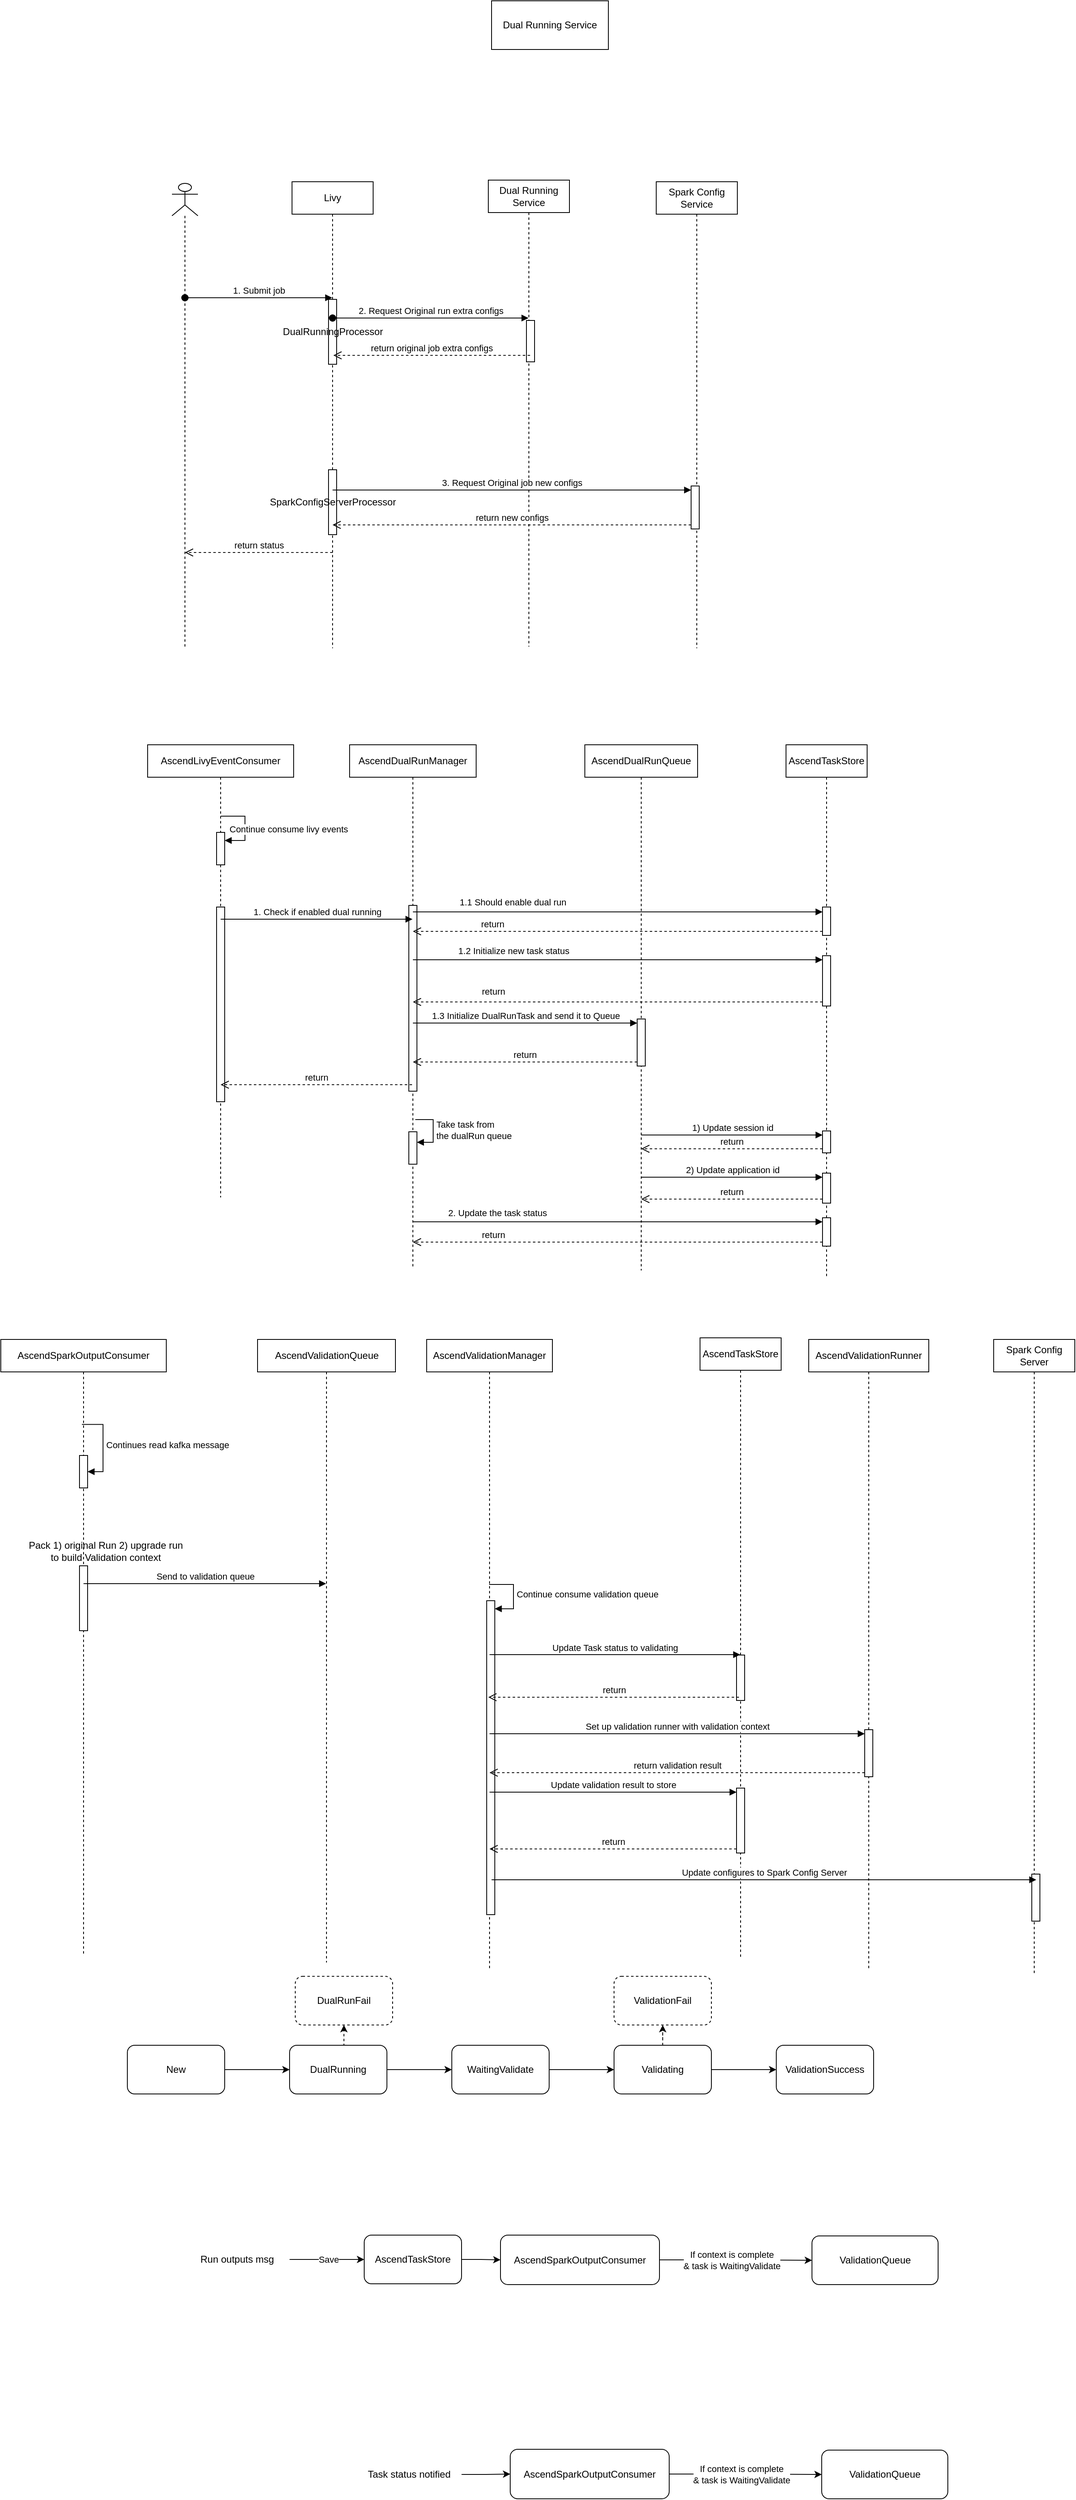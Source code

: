<mxfile version="24.7.13">
  <diagram name="Page-1" id="Ebigb-Bm71CrsAPugMe9">
    <mxGraphModel dx="2234" dy="786" grid="0" gridSize="10" guides="1" tooltips="1" connect="1" arrows="1" fold="1" page="0" pageScale="1" pageWidth="827" pageHeight="1169" math="0" shadow="0">
      <root>
        <mxCell id="0" />
        <mxCell id="1" parent="0" />
        <mxCell id="AuG3FRn_L_Xpiaep_0qI-7" value="Dual Running Service" style="rounded=0;whiteSpace=wrap;html=1;" parent="1" vertex="1">
          <mxGeometry x="32" y="388" width="144" height="60" as="geometry" />
        </mxCell>
        <mxCell id="AuG3FRn_L_Xpiaep_0qI-18" value="Livy" style="shape=umlLifeline;perimeter=lifelinePerimeter;whiteSpace=wrap;html=1;container=1;dropTarget=0;collapsible=0;recursiveResize=0;outlineConnect=0;portConstraint=eastwest;newEdgeStyle={&quot;curved&quot;:0,&quot;rounded&quot;:0};" parent="1" vertex="1">
          <mxGeometry x="-214" y="611" width="100" height="575" as="geometry" />
        </mxCell>
        <mxCell id="AuG3FRn_L_Xpiaep_0qI-24" value="DualRunningProcessor" style="html=1;points=[[0,0,0,0,5],[0,1,0,0,-5],[1,0,0,0,5],[1,1,0,0,-5]];perimeter=orthogonalPerimeter;outlineConnect=0;targetShapes=umlLifeline;portConstraint=eastwest;newEdgeStyle={&quot;curved&quot;:0,&quot;rounded&quot;:0};" parent="AuG3FRn_L_Xpiaep_0qI-18" vertex="1">
          <mxGeometry x="45" y="145" width="10" height="80" as="geometry" />
        </mxCell>
        <mxCell id="AuG3FRn_L_Xpiaep_0qI-28" value="SparkConfigServerProcessor" style="html=1;points=[[0,0,0,0,5],[0,1,0,0,-5],[1,0,0,0,5],[1,1,0,0,-5]];perimeter=orthogonalPerimeter;outlineConnect=0;targetShapes=umlLifeline;portConstraint=eastwest;newEdgeStyle={&quot;curved&quot;:0,&quot;rounded&quot;:0};" parent="AuG3FRn_L_Xpiaep_0qI-18" vertex="1">
          <mxGeometry x="45" y="355" width="10" height="80" as="geometry" />
        </mxCell>
        <mxCell id="AuG3FRn_L_Xpiaep_0qI-19" value="" style="shape=umlLifeline;perimeter=lifelinePerimeter;whiteSpace=wrap;html=1;container=1;dropTarget=0;collapsible=0;recursiveResize=0;outlineConnect=0;portConstraint=eastwest;newEdgeStyle={&quot;curved&quot;:0,&quot;rounded&quot;:0};participant=umlActor;" parent="1" vertex="1">
          <mxGeometry x="-362" y="613" width="32" height="571" as="geometry" />
        </mxCell>
        <mxCell id="AuG3FRn_L_Xpiaep_0qI-20" value="Dual Running Service" style="shape=umlLifeline;perimeter=lifelinePerimeter;whiteSpace=wrap;html=1;container=1;dropTarget=0;collapsible=0;recursiveResize=0;outlineConnect=0;portConstraint=eastwest;newEdgeStyle={&quot;curved&quot;:0,&quot;rounded&quot;:0};" parent="1" vertex="1">
          <mxGeometry x="28" y="609" width="100" height="575" as="geometry" />
        </mxCell>
        <mxCell id="AuG3FRn_L_Xpiaep_0qI-26" value="" style="html=1;points=[[0,0,0,0,5],[0,1,0,0,-5],[1,0,0,0,5],[1,1,0,0,-5]];perimeter=orthogonalPerimeter;outlineConnect=0;targetShapes=umlLifeline;portConstraint=eastwest;newEdgeStyle={&quot;curved&quot;:0,&quot;rounded&quot;:0};" parent="AuG3FRn_L_Xpiaep_0qI-20" vertex="1">
          <mxGeometry x="47" y="173" width="10" height="51" as="geometry" />
        </mxCell>
        <mxCell id="AuG3FRn_L_Xpiaep_0qI-23" value="1. Submit job" style="html=1;verticalAlign=bottom;startArrow=oval;startFill=1;endArrow=block;startSize=8;curved=0;rounded=0;" parent="1" target="AuG3FRn_L_Xpiaep_0qI-18" edge="1">
          <mxGeometry width="60" relative="1" as="geometry">
            <mxPoint x="-346" y="754" as="sourcePoint" />
            <mxPoint x="-286" y="754" as="targetPoint" />
          </mxGeometry>
        </mxCell>
        <mxCell id="AuG3FRn_L_Xpiaep_0qI-25" value="2. Request Original run extra configs" style="html=1;verticalAlign=bottom;startArrow=oval;startFill=1;endArrow=block;startSize=8;curved=0;rounded=0;" parent="1" edge="1">
          <mxGeometry width="60" relative="1" as="geometry">
            <mxPoint x="-164" y="779" as="sourcePoint" />
            <mxPoint x="77.5" y="779" as="targetPoint" />
          </mxGeometry>
        </mxCell>
        <mxCell id="AuG3FRn_L_Xpiaep_0qI-27" value="return original job extra configs" style="html=1;verticalAlign=bottom;endArrow=open;dashed=1;endSize=8;curved=0;rounded=0;" parent="1" edge="1">
          <mxGeometry relative="1" as="geometry">
            <mxPoint x="79.5" y="825" as="sourcePoint" />
            <mxPoint x="-163" y="825" as="targetPoint" />
          </mxGeometry>
        </mxCell>
        <mxCell id="AuG3FRn_L_Xpiaep_0qI-29" value="Spark Config Service" style="shape=umlLifeline;perimeter=lifelinePerimeter;whiteSpace=wrap;html=1;container=1;dropTarget=0;collapsible=0;recursiveResize=0;outlineConnect=0;portConstraint=eastwest;newEdgeStyle={&quot;curved&quot;:0,&quot;rounded&quot;:0};" parent="1" vertex="1">
          <mxGeometry x="235" y="611" width="100" height="575" as="geometry" />
        </mxCell>
        <mxCell id="AuG3FRn_L_Xpiaep_0qI-31" value="" style="html=1;points=[[0,0,0,0,5],[0,1,0,0,-5],[1,0,0,0,5],[1,1,0,0,-5]];perimeter=orthogonalPerimeter;outlineConnect=0;targetShapes=umlLifeline;portConstraint=eastwest;newEdgeStyle={&quot;curved&quot;:0,&quot;rounded&quot;:0};" parent="AuG3FRn_L_Xpiaep_0qI-29" vertex="1">
          <mxGeometry x="43" y="375" width="10" height="53" as="geometry" />
        </mxCell>
        <mxCell id="AuG3FRn_L_Xpiaep_0qI-32" value="3. Request Original job new configs" style="html=1;verticalAlign=bottom;endArrow=block;curved=0;rounded=0;entryX=0;entryY=0;entryDx=0;entryDy=5;" parent="1" source="AuG3FRn_L_Xpiaep_0qI-18" target="AuG3FRn_L_Xpiaep_0qI-31" edge="1">
          <mxGeometry relative="1" as="geometry">
            <mxPoint x="210" y="979" as="sourcePoint" />
          </mxGeometry>
        </mxCell>
        <mxCell id="AuG3FRn_L_Xpiaep_0qI-33" value="return new configs" style="html=1;verticalAlign=bottom;endArrow=open;dashed=1;endSize=8;curved=0;rounded=0;exitX=0;exitY=1;exitDx=0;exitDy=-5;" parent="1" source="AuG3FRn_L_Xpiaep_0qI-31" target="AuG3FRn_L_Xpiaep_0qI-18" edge="1">
          <mxGeometry relative="1" as="geometry">
            <mxPoint x="210" y="1049" as="targetPoint" />
          </mxGeometry>
        </mxCell>
        <mxCell id="AuG3FRn_L_Xpiaep_0qI-34" value="return status" style="html=1;verticalAlign=bottom;endArrow=open;dashed=1;endSize=8;curved=0;rounded=0;" parent="1" target="AuG3FRn_L_Xpiaep_0qI-19" edge="1">
          <mxGeometry relative="1" as="geometry">
            <mxPoint x="-164" y="1068" as="sourcePoint" />
            <mxPoint x="-244" y="1068" as="targetPoint" />
          </mxGeometry>
        </mxCell>
        <mxCell id="AuG3FRn_L_Xpiaep_0qI-35" value="AscendLivyEventConsumer" style="shape=umlLifeline;perimeter=lifelinePerimeter;whiteSpace=wrap;html=1;container=1;dropTarget=0;collapsible=0;recursiveResize=0;outlineConnect=0;portConstraint=eastwest;newEdgeStyle={&quot;curved&quot;:0,&quot;rounded&quot;:0};" parent="1" vertex="1">
          <mxGeometry x="-392" y="1305" width="180" height="558" as="geometry" />
        </mxCell>
        <mxCell id="AuG3FRn_L_Xpiaep_0qI-43" value="" style="html=1;points=[[0,0,0,0,5],[0,1,0,0,-5],[1,0,0,0,5],[1,1,0,0,-5]];perimeter=orthogonalPerimeter;outlineConnect=0;targetShapes=umlLifeline;portConstraint=eastwest;newEdgeStyle={&quot;curved&quot;:0,&quot;rounded&quot;:0};" parent="AuG3FRn_L_Xpiaep_0qI-35" vertex="1">
          <mxGeometry x="85" y="200" width="10" height="240" as="geometry" />
        </mxCell>
        <mxCell id="TLrPw7dI0EC6EL-AitkG-3" value="" style="html=1;points=[[0,0,0,0,5],[0,1,0,0,-5],[1,0,0,0,5],[1,1,0,0,-5]];perimeter=orthogonalPerimeter;outlineConnect=0;targetShapes=umlLifeline;portConstraint=eastwest;newEdgeStyle={&quot;curved&quot;:0,&quot;rounded&quot;:0};" parent="AuG3FRn_L_Xpiaep_0qI-35" vertex="1">
          <mxGeometry x="85" y="108" width="10" height="40" as="geometry" />
        </mxCell>
        <mxCell id="TLrPw7dI0EC6EL-AitkG-4" value="Continue consume livy events" style="html=1;align=left;spacingLeft=2;endArrow=block;rounded=0;edgeStyle=orthogonalEdgeStyle;curved=0;rounded=0;" parent="AuG3FRn_L_Xpiaep_0qI-35" target="TLrPw7dI0EC6EL-AitkG-3" edge="1">
          <mxGeometry x="0.953" y="-14" relative="1" as="geometry">
            <mxPoint x="90" y="88" as="sourcePoint" />
            <Array as="points">
              <mxPoint x="120" y="118" />
            </Array>
            <mxPoint as="offset" />
          </mxGeometry>
        </mxCell>
        <mxCell id="AuG3FRn_L_Xpiaep_0qI-46" value="AscendDualRunManager" style="shape=umlLifeline;perimeter=lifelinePerimeter;whiteSpace=wrap;html=1;container=1;dropTarget=0;collapsible=0;recursiveResize=0;outlineConnect=0;portConstraint=eastwest;newEdgeStyle={&quot;curved&quot;:0,&quot;rounded&quot;:0};" parent="1" vertex="1">
          <mxGeometry x="-143" y="1305" width="156" height="645" as="geometry" />
        </mxCell>
        <mxCell id="AuG3FRn_L_Xpiaep_0qI-47" value="" style="html=1;points=[[0,0,0,0,5],[0,1,0,0,-5],[1,0,0,0,5],[1,1,0,0,-5]];perimeter=orthogonalPerimeter;outlineConnect=0;targetShapes=umlLifeline;portConstraint=eastwest;newEdgeStyle={&quot;curved&quot;:0,&quot;rounded&quot;:0};" parent="AuG3FRn_L_Xpiaep_0qI-46" vertex="1">
          <mxGeometry x="73" y="198" width="10" height="229" as="geometry" />
        </mxCell>
        <mxCell id="KbIHMXOwM4G_5358gfrq-24" value="" style="html=1;points=[[0,0,0,0,5],[0,1,0,0,-5],[1,0,0,0,5],[1,1,0,0,-5]];perimeter=orthogonalPerimeter;outlineConnect=0;targetShapes=umlLifeline;portConstraint=eastwest;newEdgeStyle={&quot;curved&quot;:0,&quot;rounded&quot;:0};" parent="AuG3FRn_L_Xpiaep_0qI-46" vertex="1">
          <mxGeometry x="73" y="477" width="10" height="40" as="geometry" />
        </mxCell>
        <mxCell id="KbIHMXOwM4G_5358gfrq-25" value="Take task from&amp;nbsp;&lt;div&gt;the dualRun queue&lt;/div&gt;" style="html=1;align=left;spacingLeft=2;endArrow=block;rounded=0;edgeStyle=orthogonalEdgeStyle;curved=0;rounded=0;" parent="AuG3FRn_L_Xpiaep_0qI-46" target="KbIHMXOwM4G_5358gfrq-24" edge="1">
          <mxGeometry relative="1" as="geometry">
            <mxPoint x="81" y="462" as="sourcePoint" />
            <Array as="points">
              <mxPoint x="103" y="490" />
            </Array>
          </mxGeometry>
        </mxCell>
        <mxCell id="AuG3FRn_L_Xpiaep_0qI-49" value="1. Check if enabled dual running" style="html=1;verticalAlign=bottom;endArrow=block;curved=0;rounded=0;" parent="1" source="AuG3FRn_L_Xpiaep_0qI-35" target="AuG3FRn_L_Xpiaep_0qI-46" edge="1">
          <mxGeometry width="80" relative="1" as="geometry">
            <mxPoint x="-275" y="1501" as="sourcePoint" />
            <mxPoint x="-195" y="1501" as="targetPoint" />
            <Array as="points">
              <mxPoint x="-242" y="1520" />
            </Array>
          </mxGeometry>
        </mxCell>
        <mxCell id="AuG3FRn_L_Xpiaep_0qI-52" value="AscendTaskStore" style="shape=umlLifeline;perimeter=lifelinePerimeter;whiteSpace=wrap;html=1;container=1;dropTarget=0;collapsible=0;recursiveResize=0;outlineConnect=0;portConstraint=eastwest;newEdgeStyle={&quot;curved&quot;:0,&quot;rounded&quot;:0};" parent="1" vertex="1">
          <mxGeometry x="395" y="1305" width="100" height="657" as="geometry" />
        </mxCell>
        <mxCell id="AuG3FRn_L_Xpiaep_0qI-53" value="" style="html=1;points=[[0,0,0,0,5],[0,1,0,0,-5],[1,0,0,0,5],[1,1,0,0,-5]];perimeter=orthogonalPerimeter;outlineConnect=0;targetShapes=umlLifeline;portConstraint=eastwest;newEdgeStyle={&quot;curved&quot;:0,&quot;rounded&quot;:0};" parent="AuG3FRn_L_Xpiaep_0qI-52" vertex="1">
          <mxGeometry x="45" y="200" width="10" height="35" as="geometry" />
        </mxCell>
        <mxCell id="AuG3FRn_L_Xpiaep_0qI-56" value="" style="html=1;points=[[0,0,0,0,5],[0,1,0,0,-5],[1,0,0,0,5],[1,1,0,0,-5]];perimeter=orthogonalPerimeter;outlineConnect=0;targetShapes=umlLifeline;portConstraint=eastwest;newEdgeStyle={&quot;curved&quot;:0,&quot;rounded&quot;:0};" parent="AuG3FRn_L_Xpiaep_0qI-52" vertex="1">
          <mxGeometry x="45" y="260" width="10" height="62" as="geometry" />
        </mxCell>
        <mxCell id="KbIHMXOwM4G_5358gfrq-26" value="" style="html=1;points=[[0,0,0,0,5],[0,1,0,0,-5],[1,0,0,0,5],[1,1,0,0,-5]];perimeter=orthogonalPerimeter;outlineConnect=0;targetShapes=umlLifeline;portConstraint=eastwest;newEdgeStyle={&quot;curved&quot;:0,&quot;rounded&quot;:0};" parent="AuG3FRn_L_Xpiaep_0qI-52" vertex="1">
          <mxGeometry x="45" y="476" width="10" height="27" as="geometry" />
        </mxCell>
        <mxCell id="KbIHMXOwM4G_5358gfrq-29" value="" style="html=1;points=[[0,0,0,0,5],[0,1,0,0,-5],[1,0,0,0,5],[1,1,0,0,-5]];perimeter=orthogonalPerimeter;outlineConnect=0;targetShapes=umlLifeline;portConstraint=eastwest;newEdgeStyle={&quot;curved&quot;:0,&quot;rounded&quot;:0};" parent="AuG3FRn_L_Xpiaep_0qI-52" vertex="1">
          <mxGeometry x="45" y="528" width="10" height="37" as="geometry" />
        </mxCell>
        <mxCell id="KbIHMXOwM4G_5358gfrq-32" value="" style="html=1;points=[[0,0,0,0,5],[0,1,0,0,-5],[1,0,0,0,5],[1,1,0,0,-5]];perimeter=orthogonalPerimeter;outlineConnect=0;targetShapes=umlLifeline;portConstraint=eastwest;newEdgeStyle={&quot;curved&quot;:0,&quot;rounded&quot;:0};" parent="AuG3FRn_L_Xpiaep_0qI-52" vertex="1">
          <mxGeometry x="45" y="583" width="10" height="35" as="geometry" />
        </mxCell>
        <mxCell id="AuG3FRn_L_Xpiaep_0qI-54" value="1.1 Should enable dual run" style="html=1;verticalAlign=bottom;endArrow=block;curved=0;rounded=0;" parent="1" source="AuG3FRn_L_Xpiaep_0qI-46" target="AuG3FRn_L_Xpiaep_0qI-53" edge="1">
          <mxGeometry x="-0.513" y="3" width="80" relative="1" as="geometry">
            <mxPoint x="-38" y="1509" as="sourcePoint" />
            <mxPoint x="42" y="1509" as="targetPoint" />
            <mxPoint as="offset" />
            <Array as="points">
              <mxPoint x="181" y="1511" />
            </Array>
          </mxGeometry>
        </mxCell>
        <mxCell id="AuG3FRn_L_Xpiaep_0qI-55" value="return" style="html=1;verticalAlign=bottom;endArrow=open;dashed=1;endSize=8;curved=0;rounded=0;exitX=0;exitY=1;exitDx=0;exitDy=-5;exitPerimeter=0;" parent="1" source="AuG3FRn_L_Xpiaep_0qI-53" target="AuG3FRn_L_Xpiaep_0qI-46" edge="1">
          <mxGeometry x="0.611" relative="1" as="geometry">
            <mxPoint x="190" y="1542" as="sourcePoint" />
            <mxPoint x="110" y="1542" as="targetPoint" />
            <mxPoint as="offset" />
          </mxGeometry>
        </mxCell>
        <mxCell id="AuG3FRn_L_Xpiaep_0qI-57" value="1.2 Initialize new task status" style="html=1;verticalAlign=bottom;endArrow=block;curved=0;rounded=0;entryX=0;entryY=0;entryDx=0;entryDy=5;" parent="1" source="AuG3FRn_L_Xpiaep_0qI-46" target="AuG3FRn_L_Xpiaep_0qI-56" edge="1">
          <mxGeometry x="-0.514" y="2" relative="1" as="geometry">
            <mxPoint x="117" y="1570" as="sourcePoint" />
            <mxPoint x="1" as="offset" />
          </mxGeometry>
        </mxCell>
        <mxCell id="AuG3FRn_L_Xpiaep_0qI-58" value="return" style="html=1;verticalAlign=bottom;endArrow=open;dashed=1;endSize=8;curved=0;rounded=0;exitX=0;exitY=1;exitDx=0;exitDy=-5;" parent="1" source="AuG3FRn_L_Xpiaep_0qI-56" target="AuG3FRn_L_Xpiaep_0qI-46" edge="1">
          <mxGeometry x="0.607" y="-4" relative="1" as="geometry">
            <mxPoint x="117" y="1640" as="targetPoint" />
            <mxPoint as="offset" />
          </mxGeometry>
        </mxCell>
        <mxCell id="AuG3FRn_L_Xpiaep_0qI-59" value="AscendDualRunQueue" style="shape=umlLifeline;perimeter=lifelinePerimeter;whiteSpace=wrap;html=1;container=1;dropTarget=0;collapsible=0;recursiveResize=0;outlineConnect=0;portConstraint=eastwest;newEdgeStyle={&quot;curved&quot;:0,&quot;rounded&quot;:0};" parent="1" vertex="1">
          <mxGeometry x="147" y="1305" width="139" height="648" as="geometry" />
        </mxCell>
        <mxCell id="AuG3FRn_L_Xpiaep_0qI-62" value="" style="html=1;points=[[0,0,0,0,5],[0,1,0,0,-5],[1,0,0,0,5],[1,1,0,0,-5]];perimeter=orthogonalPerimeter;outlineConnect=0;targetShapes=umlLifeline;portConstraint=eastwest;newEdgeStyle={&quot;curved&quot;:0,&quot;rounded&quot;:0};" parent="AuG3FRn_L_Xpiaep_0qI-59" vertex="1">
          <mxGeometry x="64.5" y="338" width="10" height="58" as="geometry" />
        </mxCell>
        <mxCell id="AuG3FRn_L_Xpiaep_0qI-63" value="1.3 Initialize DualRunTask and send it to Queue" style="html=1;verticalAlign=bottom;endArrow=block;curved=0;rounded=0;entryX=0;entryY=0;entryDx=0;entryDy=5;" parent="1" source="AuG3FRn_L_Xpiaep_0qI-46" target="AuG3FRn_L_Xpiaep_0qI-62" edge="1">
          <mxGeometry relative="1" as="geometry">
            <mxPoint x="334" y="1651" as="sourcePoint" />
          </mxGeometry>
        </mxCell>
        <mxCell id="AuG3FRn_L_Xpiaep_0qI-64" value="return" style="html=1;verticalAlign=bottom;endArrow=open;dashed=1;endSize=8;curved=0;rounded=0;exitX=0;exitY=1;exitDx=0;exitDy=-5;" parent="1" source="AuG3FRn_L_Xpiaep_0qI-62" target="AuG3FRn_L_Xpiaep_0qI-46" edge="1">
          <mxGeometry relative="1" as="geometry">
            <mxPoint x="334" y="1721" as="targetPoint" />
          </mxGeometry>
        </mxCell>
        <mxCell id="AuG3FRn_L_Xpiaep_0qI-65" value="AscendValidationManager" style="shape=umlLifeline;perimeter=lifelinePerimeter;whiteSpace=wrap;html=1;container=1;dropTarget=0;collapsible=0;recursiveResize=0;outlineConnect=0;portConstraint=eastwest;newEdgeStyle={&quot;curved&quot;:0,&quot;rounded&quot;:0};" parent="1" vertex="1">
          <mxGeometry x="-48" y="2038" width="155" height="777" as="geometry" />
        </mxCell>
        <mxCell id="DmJoxFddULVMHlRJaVPf-3" value="" style="html=1;points=[[0,0,0,0,5],[0,1,0,0,-5],[1,0,0,0,5],[1,1,0,0,-5]];perimeter=orthogonalPerimeter;outlineConnect=0;targetShapes=umlLifeline;portConstraint=eastwest;newEdgeStyle={&quot;curved&quot;:0,&quot;rounded&quot;:0};" parent="AuG3FRn_L_Xpiaep_0qI-65" vertex="1">
          <mxGeometry x="74" y="322" width="10" height="387" as="geometry" />
        </mxCell>
        <mxCell id="DmJoxFddULVMHlRJaVPf-4" value="Continue consume validation queue" style="html=1;align=left;spacingLeft=2;endArrow=block;rounded=0;edgeStyle=orthogonalEdgeStyle;curved=0;rounded=0;" parent="AuG3FRn_L_Xpiaep_0qI-65" target="DmJoxFddULVMHlRJaVPf-3" edge="1">
          <mxGeometry relative="1" as="geometry">
            <mxPoint x="77" y="302" as="sourcePoint" />
            <Array as="points">
              <mxPoint x="107" y="332" />
            </Array>
          </mxGeometry>
        </mxCell>
        <mxCell id="AuG3FRn_L_Xpiaep_0qI-66" value="AscendSparkOutputConsumer" style="shape=umlLifeline;perimeter=lifelinePerimeter;whiteSpace=wrap;html=1;container=1;dropTarget=0;collapsible=0;recursiveResize=0;outlineConnect=0;portConstraint=eastwest;newEdgeStyle={&quot;curved&quot;:0,&quot;rounded&quot;:0};" parent="1" vertex="1">
          <mxGeometry x="-573" y="2038" width="204" height="759" as="geometry" />
        </mxCell>
        <mxCell id="AuG3FRn_L_Xpiaep_0qI-69" value="" style="html=1;points=[[0,0,0,0,5],[0,1,0,0,-5],[1,0,0,0,5],[1,1,0,0,-5]];perimeter=orthogonalPerimeter;outlineConnect=0;targetShapes=umlLifeline;portConstraint=eastwest;newEdgeStyle={&quot;curved&quot;:0,&quot;rounded&quot;:0};" parent="AuG3FRn_L_Xpiaep_0qI-66" vertex="1">
          <mxGeometry x="97" y="143" width="10" height="40" as="geometry" />
        </mxCell>
        <mxCell id="AuG3FRn_L_Xpiaep_0qI-70" value="Continues read kafka message" style="html=1;align=left;spacingLeft=2;endArrow=block;rounded=0;edgeStyle=orthogonalEdgeStyle;curved=0;rounded=0;exitX=0.49;exitY=0.138;exitDx=0;exitDy=0;exitPerimeter=0;" parent="AuG3FRn_L_Xpiaep_0qI-66" target="AuG3FRn_L_Xpiaep_0qI-69" edge="1" source="AuG3FRn_L_Xpiaep_0qI-66">
          <mxGeometry relative="1" as="geometry">
            <mxPoint x="108" y="122" as="sourcePoint" />
            <Array as="points">
              <mxPoint x="126" y="105" />
              <mxPoint x="126" y="163" />
            </Array>
          </mxGeometry>
        </mxCell>
        <mxCell id="AuG3FRn_L_Xpiaep_0qI-74" value="" style="html=1;points=[[0,0,0,0,5],[0,1,0,0,-5],[1,0,0,0,5],[1,1,0,0,-5]];perimeter=orthogonalPerimeter;outlineConnect=0;targetShapes=umlLifeline;portConstraint=eastwest;newEdgeStyle={&quot;curved&quot;:0,&quot;rounded&quot;:0};" parent="AuG3FRn_L_Xpiaep_0qI-66" vertex="1">
          <mxGeometry x="97" y="279" width="10" height="80" as="geometry" />
        </mxCell>
        <mxCell id="AuG3FRn_L_Xpiaep_0qI-75" value="Pack 1) original Run 2) upgrade run to build Validation context" style="text;html=1;align=center;verticalAlign=middle;whiteSpace=wrap;rounded=0;" parent="1" vertex="1">
          <mxGeometry x="-543" y="2284" width="199" height="30" as="geometry" />
        </mxCell>
        <mxCell id="DmJoxFddULVMHlRJaVPf-1" value="AscendValidationQueue" style="shape=umlLifeline;perimeter=lifelinePerimeter;whiteSpace=wrap;html=1;container=1;dropTarget=0;collapsible=0;recursiveResize=0;outlineConnect=0;portConstraint=eastwest;newEdgeStyle={&quot;curved&quot;:0,&quot;rounded&quot;:0};" parent="1" vertex="1">
          <mxGeometry x="-256.5" y="2038" width="170" height="768" as="geometry" />
        </mxCell>
        <mxCell id="DmJoxFddULVMHlRJaVPf-2" value="Send to validation queue" style="html=1;verticalAlign=bottom;endArrow=block;curved=0;rounded=0;" parent="1" target="DmJoxFddULVMHlRJaVPf-1" edge="1" source="AuG3FRn_L_Xpiaep_0qI-66">
          <mxGeometry width="80" relative="1" as="geometry">
            <mxPoint x="-419" y="2351" as="sourcePoint" />
            <mxPoint x="-339" y="2351" as="targetPoint" />
            <Array as="points">
              <mxPoint x="-316" y="2339" />
            </Array>
          </mxGeometry>
        </mxCell>
        <mxCell id="DmJoxFddULVMHlRJaVPf-5" value="AscendTaskStore" style="shape=umlLifeline;perimeter=lifelinePerimeter;whiteSpace=wrap;html=1;container=1;dropTarget=0;collapsible=0;recursiveResize=0;outlineConnect=0;portConstraint=eastwest;newEdgeStyle={&quot;curved&quot;:0,&quot;rounded&quot;:0};" parent="1" vertex="1">
          <mxGeometry x="289" y="2036" width="100" height="765" as="geometry" />
        </mxCell>
        <mxCell id="DmJoxFddULVMHlRJaVPf-9" value="" style="html=1;points=[[0,0,0,0,5],[0,1,0,0,-5],[1,0,0,0,5],[1,1,0,0,-5]];perimeter=orthogonalPerimeter;outlineConnect=0;targetShapes=umlLifeline;portConstraint=eastwest;newEdgeStyle={&quot;curved&quot;:0,&quot;rounded&quot;:0};" parent="DmJoxFddULVMHlRJaVPf-5" vertex="1">
          <mxGeometry x="45" y="391" width="10" height="56" as="geometry" />
        </mxCell>
        <mxCell id="DmJoxFddULVMHlRJaVPf-16" value="" style="html=1;points=[[0,0,0,0,5],[0,1,0,0,-5],[1,0,0,0,5],[1,1,0,0,-5]];perimeter=orthogonalPerimeter;outlineConnect=0;targetShapes=umlLifeline;portConstraint=eastwest;newEdgeStyle={&quot;curved&quot;:0,&quot;rounded&quot;:0};" parent="DmJoxFddULVMHlRJaVPf-5" vertex="1">
          <mxGeometry x="45" y="555" width="10" height="80" as="geometry" />
        </mxCell>
        <mxCell id="DmJoxFddULVMHlRJaVPf-8" value="Update Task status to validating" style="html=1;verticalAlign=bottom;endArrow=block;curved=0;rounded=0;" parent="1" target="DmJoxFddULVMHlRJaVPf-5" edge="1" source="AuG3FRn_L_Xpiaep_0qI-65">
          <mxGeometry width="80" relative="1" as="geometry">
            <mxPoint x="58" y="2423" as="sourcePoint" />
            <mxPoint x="138" y="2423" as="targetPoint" />
          </mxGeometry>
        </mxCell>
        <mxCell id="DmJoxFddULVMHlRJaVPf-10" value="return" style="html=1;verticalAlign=bottom;endArrow=open;dashed=1;endSize=8;curved=0;rounded=0;" parent="1" edge="1">
          <mxGeometry relative="1" as="geometry">
            <mxPoint x="337" y="2479" as="sourcePoint" />
            <mxPoint x="28" y="2479" as="targetPoint" />
          </mxGeometry>
        </mxCell>
        <mxCell id="DmJoxFddULVMHlRJaVPf-11" value="AscendValidationRunner" style="shape=umlLifeline;perimeter=lifelinePerimeter;whiteSpace=wrap;html=1;container=1;dropTarget=0;collapsible=0;recursiveResize=0;outlineConnect=0;portConstraint=eastwest;newEdgeStyle={&quot;curved&quot;:0,&quot;rounded&quot;:0};" parent="1" vertex="1">
          <mxGeometry x="423" y="2038" width="148" height="776" as="geometry" />
        </mxCell>
        <mxCell id="DmJoxFddULVMHlRJaVPf-13" value="" style="html=1;points=[[0,0,0,0,5],[0,1,0,0,-5],[1,0,0,0,5],[1,1,0,0,-5]];perimeter=orthogonalPerimeter;outlineConnect=0;targetShapes=umlLifeline;portConstraint=eastwest;newEdgeStyle={&quot;curved&quot;:0,&quot;rounded&quot;:0};" parent="DmJoxFddULVMHlRJaVPf-11" vertex="1">
          <mxGeometry x="69" y="481" width="10" height="58" as="geometry" />
        </mxCell>
        <mxCell id="DmJoxFddULVMHlRJaVPf-14" value="Set up validation runner with validation context" style="html=1;verticalAlign=bottom;endArrow=block;curved=0;rounded=0;entryX=0;entryY=0;entryDx=0;entryDy=5;" parent="1" source="AuG3FRn_L_Xpiaep_0qI-65" target="DmJoxFddULVMHlRJaVPf-13" edge="1">
          <mxGeometry relative="1" as="geometry">
            <mxPoint x="551" y="2526" as="sourcePoint" />
          </mxGeometry>
        </mxCell>
        <mxCell id="DmJoxFddULVMHlRJaVPf-15" value="return validation result" style="html=1;verticalAlign=bottom;endArrow=open;dashed=1;endSize=8;curved=0;rounded=0;exitX=0;exitY=1;exitDx=0;exitDy=-5;" parent="1" source="DmJoxFddULVMHlRJaVPf-13" target="AuG3FRn_L_Xpiaep_0qI-65" edge="1">
          <mxGeometry relative="1" as="geometry">
            <mxPoint x="551" y="2596" as="targetPoint" />
          </mxGeometry>
        </mxCell>
        <mxCell id="DmJoxFddULVMHlRJaVPf-17" value="Update validation result to store" style="html=1;verticalAlign=bottom;endArrow=block;curved=0;rounded=0;entryX=0;entryY=0;entryDx=0;entryDy=5;" parent="1" source="AuG3FRn_L_Xpiaep_0qI-65" target="DmJoxFddULVMHlRJaVPf-16" edge="1">
          <mxGeometry relative="1" as="geometry">
            <mxPoint x="290" y="2598" as="sourcePoint" />
          </mxGeometry>
        </mxCell>
        <mxCell id="DmJoxFddULVMHlRJaVPf-18" value="return" style="html=1;verticalAlign=bottom;endArrow=open;dashed=1;endSize=8;curved=0;rounded=0;exitX=0;exitY=1;exitDx=0;exitDy=-5;" parent="1" source="DmJoxFddULVMHlRJaVPf-16" target="AuG3FRn_L_Xpiaep_0qI-65" edge="1">
          <mxGeometry relative="1" as="geometry">
            <mxPoint x="290" y="2668" as="targetPoint" />
          </mxGeometry>
        </mxCell>
        <mxCell id="DmJoxFddULVMHlRJaVPf-22" value="Spark Config Server" style="shape=umlLifeline;perimeter=lifelinePerimeter;whiteSpace=wrap;html=1;container=1;dropTarget=0;collapsible=0;recursiveResize=0;outlineConnect=0;portConstraint=eastwest;newEdgeStyle={&quot;curved&quot;:0,&quot;rounded&quot;:0};" parent="1" vertex="1">
          <mxGeometry x="651" y="2038" width="100" height="782" as="geometry" />
        </mxCell>
        <mxCell id="DmJoxFddULVMHlRJaVPf-23" value="" style="html=1;points=[[0,0,0,0,5],[0,1,0,0,-5],[1,0,0,0,5],[1,1,0,0,-5]];perimeter=orthogonalPerimeter;outlineConnect=0;targetShapes=umlLifeline;portConstraint=eastwest;newEdgeStyle={&quot;curved&quot;:0,&quot;rounded&quot;:0};" parent="DmJoxFddULVMHlRJaVPf-22" vertex="1">
          <mxGeometry x="47" y="659" width="10" height="58" as="geometry" />
        </mxCell>
        <mxCell id="DmJoxFddULVMHlRJaVPf-24" value="Update configures to Spark Config Server" style="html=1;verticalAlign=bottom;endArrow=block;curved=0;rounded=0;" parent="1" edge="1">
          <mxGeometry width="80" relative="1" as="geometry">
            <mxPoint x="32" y="2704" as="sourcePoint" />
            <mxPoint x="703.5" y="2704" as="targetPoint" />
          </mxGeometry>
        </mxCell>
        <mxCell id="btJ12CXPb4DE6qDq3Y4i-8" value="" style="edgeStyle=orthogonalEdgeStyle;rounded=0;orthogonalLoop=1;jettySize=auto;html=1;" parent="1" source="btJ12CXPb4DE6qDq3Y4i-6" target="btJ12CXPb4DE6qDq3Y4i-7" edge="1">
          <mxGeometry relative="1" as="geometry" />
        </mxCell>
        <mxCell id="btJ12CXPb4DE6qDq3Y4i-6" value="New" style="rounded=1;whiteSpace=wrap;html=1;" parent="1" vertex="1">
          <mxGeometry x="-417" y="2908" width="120" height="60" as="geometry" />
        </mxCell>
        <mxCell id="btJ12CXPb4DE6qDq3Y4i-10" value="" style="edgeStyle=orthogonalEdgeStyle;rounded=0;orthogonalLoop=1;jettySize=auto;html=1;exitX=0.5;exitY=0;exitDx=0;exitDy=0;entryX=0.5;entryY=1;entryDx=0;entryDy=0;dashed=1;" parent="1" source="btJ12CXPb4DE6qDq3Y4i-7" target="btJ12CXPb4DE6qDq3Y4i-9" edge="1">
          <mxGeometry relative="1" as="geometry" />
        </mxCell>
        <mxCell id="btJ12CXPb4DE6qDq3Y4i-12" value="" style="edgeStyle=orthogonalEdgeStyle;rounded=0;orthogonalLoop=1;jettySize=auto;html=1;" parent="1" source="btJ12CXPb4DE6qDq3Y4i-7" target="btJ12CXPb4DE6qDq3Y4i-11" edge="1">
          <mxGeometry relative="1" as="geometry" />
        </mxCell>
        <mxCell id="btJ12CXPb4DE6qDq3Y4i-7" value="DualRunning" style="whiteSpace=wrap;html=1;rounded=1;" parent="1" vertex="1">
          <mxGeometry x="-217" y="2908" width="120" height="60" as="geometry" />
        </mxCell>
        <mxCell id="btJ12CXPb4DE6qDq3Y4i-9" value="DualRunFail" style="whiteSpace=wrap;html=1;rounded=1;dashed=1;" parent="1" vertex="1">
          <mxGeometry x="-210" y="2823" width="120" height="60" as="geometry" />
        </mxCell>
        <mxCell id="btJ12CXPb4DE6qDq3Y4i-14" value="" style="edgeStyle=orthogonalEdgeStyle;rounded=0;orthogonalLoop=1;jettySize=auto;html=1;" parent="1" source="btJ12CXPb4DE6qDq3Y4i-11" target="btJ12CXPb4DE6qDq3Y4i-13" edge="1">
          <mxGeometry relative="1" as="geometry" />
        </mxCell>
        <mxCell id="btJ12CXPb4DE6qDq3Y4i-11" value="WaitingValidate" style="whiteSpace=wrap;html=1;rounded=1;" parent="1" vertex="1">
          <mxGeometry x="-17" y="2908" width="120" height="60" as="geometry" />
        </mxCell>
        <mxCell id="btJ12CXPb4DE6qDq3Y4i-16" value="" style="edgeStyle=orthogonalEdgeStyle;rounded=0;orthogonalLoop=1;jettySize=auto;html=1;dashed=1;" parent="1" source="btJ12CXPb4DE6qDq3Y4i-13" target="btJ12CXPb4DE6qDq3Y4i-15" edge="1">
          <mxGeometry relative="1" as="geometry" />
        </mxCell>
        <mxCell id="btJ12CXPb4DE6qDq3Y4i-18" value="" style="edgeStyle=orthogonalEdgeStyle;rounded=0;orthogonalLoop=1;jettySize=auto;html=1;" parent="1" source="btJ12CXPb4DE6qDq3Y4i-13" target="btJ12CXPb4DE6qDq3Y4i-17" edge="1">
          <mxGeometry relative="1" as="geometry" />
        </mxCell>
        <mxCell id="btJ12CXPb4DE6qDq3Y4i-13" value="Validating" style="whiteSpace=wrap;html=1;rounded=1;" parent="1" vertex="1">
          <mxGeometry x="183" y="2908" width="120" height="60" as="geometry" />
        </mxCell>
        <mxCell id="btJ12CXPb4DE6qDq3Y4i-15" value="ValidationFail" style="whiteSpace=wrap;html=1;rounded=1;dashed=1;" parent="1" vertex="1">
          <mxGeometry x="183" y="2823" width="120" height="60" as="geometry" />
        </mxCell>
        <mxCell id="btJ12CXPb4DE6qDq3Y4i-17" value="ValidationSuccess" style="whiteSpace=wrap;html=1;rounded=1;" parent="1" vertex="1">
          <mxGeometry x="383" y="2908" width="120" height="60" as="geometry" />
        </mxCell>
        <mxCell id="KbIHMXOwM4G_5358gfrq-10" value="" style="edgeStyle=orthogonalEdgeStyle;rounded=0;orthogonalLoop=1;jettySize=auto;html=1;" parent="1" source="KbIHMXOwM4G_5358gfrq-1" target="KbIHMXOwM4G_5358gfrq-9" edge="1">
          <mxGeometry relative="1" as="geometry" />
        </mxCell>
        <mxCell id="KbIHMXOwM4G_5358gfrq-1" value="AscendTaskStore" style="rounded=1;whiteSpace=wrap;html=1;" parent="1" vertex="1">
          <mxGeometry x="-125" y="3142" width="120" height="60" as="geometry" />
        </mxCell>
        <mxCell id="KbIHMXOwM4G_5358gfrq-3" value="" style="edgeStyle=orthogonalEdgeStyle;rounded=0;orthogonalLoop=1;jettySize=auto;html=1;" parent="1" source="KbIHMXOwM4G_5358gfrq-2" target="KbIHMXOwM4G_5358gfrq-1" edge="1">
          <mxGeometry relative="1" as="geometry" />
        </mxCell>
        <mxCell id="-va1_nX_Opp8ms0g4nJj-1" value="Save" style="edgeLabel;html=1;align=center;verticalAlign=middle;resizable=0;points=[];" vertex="1" connectable="0" parent="KbIHMXOwM4G_5358gfrq-3">
          <mxGeometry x="0.078" y="-1" relative="1" as="geometry">
            <mxPoint x="-2" y="-1" as="offset" />
          </mxGeometry>
        </mxCell>
        <mxCell id="KbIHMXOwM4G_5358gfrq-2" value="Run outputs msg" style="text;html=1;align=center;verticalAlign=middle;whiteSpace=wrap;rounded=0;" parent="1" vertex="1">
          <mxGeometry x="-346" y="3157" width="129" height="30" as="geometry" />
        </mxCell>
        <mxCell id="KbIHMXOwM4G_5358gfrq-12" value="" style="edgeStyle=orthogonalEdgeStyle;rounded=0;orthogonalLoop=1;jettySize=auto;html=1;" parent="1" source="KbIHMXOwM4G_5358gfrq-9" target="KbIHMXOwM4G_5358gfrq-11" edge="1">
          <mxGeometry relative="1" as="geometry" />
        </mxCell>
        <mxCell id="KbIHMXOwM4G_5358gfrq-13" value="If context is complete&lt;div&gt;&amp;amp; task is WaitingValidate&lt;/div&gt;" style="edgeLabel;html=1;align=center;verticalAlign=middle;resizable=0;points=[];" parent="KbIHMXOwM4G_5358gfrq-12" vertex="1" connectable="0">
          <mxGeometry x="-0.359" y="-2" relative="1" as="geometry">
            <mxPoint x="28" y="-2" as="offset" />
          </mxGeometry>
        </mxCell>
        <mxCell id="KbIHMXOwM4G_5358gfrq-9" value="AscendSparkOutputConsumer" style="whiteSpace=wrap;html=1;rounded=1;" parent="1" vertex="1">
          <mxGeometry x="43" y="3142" width="196" height="61" as="geometry" />
        </mxCell>
        <mxCell id="KbIHMXOwM4G_5358gfrq-11" value="ValidationQueue" style="whiteSpace=wrap;html=1;rounded=1;" parent="1" vertex="1">
          <mxGeometry x="427" y="3143" width="155.5" height="60" as="geometry" />
        </mxCell>
        <mxCell id="KbIHMXOwM4G_5358gfrq-27" value="1) Update session id" style="html=1;verticalAlign=bottom;endArrow=block;curved=0;rounded=0;entryX=0;entryY=0;entryDx=0;entryDy=5;" parent="1" source="AuG3FRn_L_Xpiaep_0qI-59" target="KbIHMXOwM4G_5358gfrq-26" edge="1">
          <mxGeometry relative="1" as="geometry">
            <mxPoint x="368" y="1781" as="sourcePoint" />
          </mxGeometry>
        </mxCell>
        <mxCell id="KbIHMXOwM4G_5358gfrq-28" value="return" style="html=1;verticalAlign=bottom;endArrow=open;dashed=1;endSize=8;curved=0;rounded=0;exitX=0;exitY=1;exitDx=0;exitDy=-5;" parent="1" source="KbIHMXOwM4G_5358gfrq-26" target="AuG3FRn_L_Xpiaep_0qI-59" edge="1">
          <mxGeometry relative="1" as="geometry">
            <mxPoint x="368" y="1851" as="targetPoint" />
          </mxGeometry>
        </mxCell>
        <mxCell id="KbIHMXOwM4G_5358gfrq-30" value="2) Update application id" style="html=1;verticalAlign=bottom;endArrow=block;curved=0;rounded=0;entryX=0;entryY=0;entryDx=0;entryDy=5;" parent="1" source="AuG3FRn_L_Xpiaep_0qI-59" target="KbIHMXOwM4G_5358gfrq-29" edge="1">
          <mxGeometry relative="1" as="geometry">
            <mxPoint x="368" y="1833" as="sourcePoint" />
          </mxGeometry>
        </mxCell>
        <mxCell id="KbIHMXOwM4G_5358gfrq-31" value="return" style="html=1;verticalAlign=bottom;endArrow=open;dashed=1;endSize=8;curved=0;rounded=0;exitX=0;exitY=1;exitDx=0;exitDy=-5;" parent="1" source="KbIHMXOwM4G_5358gfrq-29" target="AuG3FRn_L_Xpiaep_0qI-59" edge="1">
          <mxGeometry relative="1" as="geometry">
            <mxPoint x="368" y="1903" as="targetPoint" />
          </mxGeometry>
        </mxCell>
        <mxCell id="KbIHMXOwM4G_5358gfrq-34" value="return" style="html=1;verticalAlign=bottom;endArrow=open;dashed=1;endSize=8;curved=0;rounded=0;exitX=0;exitY=1;exitDx=0;exitDy=-5;" parent="1" source="KbIHMXOwM4G_5358gfrq-32" target="AuG3FRn_L_Xpiaep_0qI-46" edge="1">
          <mxGeometry x="0.607" relative="1" as="geometry">
            <mxPoint x="368" y="1958" as="targetPoint" />
            <mxPoint as="offset" />
          </mxGeometry>
        </mxCell>
        <mxCell id="KbIHMXOwM4G_5358gfrq-33" value="2. Update the task status" style="html=1;verticalAlign=bottom;endArrow=block;curved=0;rounded=0;entryX=0;entryY=0;entryDx=0;entryDy=5;" parent="1" source="AuG3FRn_L_Xpiaep_0qI-46" target="KbIHMXOwM4G_5358gfrq-32" edge="1">
          <mxGeometry x="-0.59" y="2" relative="1" as="geometry">
            <mxPoint x="368" y="1888" as="sourcePoint" />
            <mxPoint as="offset" />
          </mxGeometry>
        </mxCell>
        <mxCell id="TLrPw7dI0EC6EL-AitkG-5" value="return" style="html=1;verticalAlign=bottom;endArrow=open;dashed=1;endSize=8;curved=0;rounded=0;" parent="1" target="AuG3FRn_L_Xpiaep_0qI-35" edge="1">
          <mxGeometry relative="1" as="geometry">
            <mxPoint x="-66" y="1724" as="sourcePoint" />
            <mxPoint x="-146" y="1724" as="targetPoint" />
          </mxGeometry>
        </mxCell>
        <mxCell id="-va1_nX_Opp8ms0g4nJj-5" value="" style="edgeStyle=orthogonalEdgeStyle;rounded=0;orthogonalLoop=1;jettySize=auto;html=1;exitX=1;exitY=0.5;exitDx=0;exitDy=0;" edge="1" parent="1" source="-va1_nX_Opp8ms0g4nJj-9" target="-va1_nX_Opp8ms0g4nJj-13">
          <mxGeometry relative="1" as="geometry">
            <mxPoint x="7" y="3436" as="sourcePoint" />
          </mxGeometry>
        </mxCell>
        <mxCell id="-va1_nX_Opp8ms0g4nJj-9" value="Task status notified" style="text;html=1;align=center;verticalAlign=middle;whiteSpace=wrap;rounded=0;" vertex="1" parent="1">
          <mxGeometry x="-134" y="3422" width="129" height="30" as="geometry" />
        </mxCell>
        <mxCell id="-va1_nX_Opp8ms0g4nJj-11" value="" style="edgeStyle=orthogonalEdgeStyle;rounded=0;orthogonalLoop=1;jettySize=auto;html=1;" edge="1" parent="1" source="-va1_nX_Opp8ms0g4nJj-13" target="-va1_nX_Opp8ms0g4nJj-14">
          <mxGeometry relative="1" as="geometry" />
        </mxCell>
        <mxCell id="-va1_nX_Opp8ms0g4nJj-12" value="If context is complete&lt;div&gt;&amp;amp; task is WaitingValidate&lt;/div&gt;" style="edgeLabel;html=1;align=center;verticalAlign=middle;resizable=0;points=[];" vertex="1" connectable="0" parent="-va1_nX_Opp8ms0g4nJj-11">
          <mxGeometry x="-0.359" y="-2" relative="1" as="geometry">
            <mxPoint x="28" y="-2" as="offset" />
          </mxGeometry>
        </mxCell>
        <mxCell id="-va1_nX_Opp8ms0g4nJj-13" value="AscendSparkOutputConsumer" style="whiteSpace=wrap;html=1;rounded=1;" vertex="1" parent="1">
          <mxGeometry x="55" y="3406" width="196" height="61" as="geometry" />
        </mxCell>
        <mxCell id="-va1_nX_Opp8ms0g4nJj-14" value="ValidationQueue" style="whiteSpace=wrap;html=1;rounded=1;" vertex="1" parent="1">
          <mxGeometry x="439" y="3407" width="155.5" height="60" as="geometry" />
        </mxCell>
      </root>
    </mxGraphModel>
  </diagram>
</mxfile>
